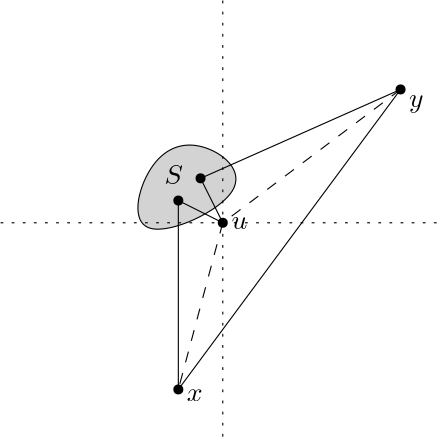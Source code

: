 <?xml version="1.0"?>
<!DOCTYPE ipe SYSTEM "ipe.dtd">
<ipe version="70206" creator="Ipe 7.2.7">
<info created="D:20170913165143" modified="D:20170914111211"/>
<ipestyle name="basic">
<symbol name="arrow/arc(spx)">
<path stroke="sym-stroke" fill="sym-stroke" pen="sym-pen">
0 0 m
-1 0.333 l
-1 -0.333 l
h
</path>
</symbol>
<symbol name="arrow/farc(spx)">
<path stroke="sym-stroke" fill="white" pen="sym-pen">
0 0 m
-1 0.333 l
-1 -0.333 l
h
</path>
</symbol>
<symbol name="arrow/ptarc(spx)">
<path stroke="sym-stroke" fill="sym-stroke" pen="sym-pen">
0 0 m
-1 0.333 l
-0.8 0 l
-1 -0.333 l
h
</path>
</symbol>
<symbol name="arrow/fptarc(spx)">
<path stroke="sym-stroke" fill="white" pen="sym-pen">
0 0 m
-1 0.333 l
-0.8 0 l
-1 -0.333 l
h
</path>
</symbol>
<symbol name="mark/circle(sx)" transformations="translations">
<path fill="sym-stroke">
0.6 0 0 0.6 0 0 e
0.4 0 0 0.4 0 0 e
</path>
</symbol>
<symbol name="mark/disk(sx)" transformations="translations">
<path fill="sym-stroke">
0.6 0 0 0.6 0 0 e
</path>
</symbol>
<symbol name="mark/fdisk(sfx)" transformations="translations">
<group>
<path fill="sym-fill">
0.5 0 0 0.5 0 0 e
</path>
<path fill="sym-stroke" fillrule="eofill">
0.6 0 0 0.6 0 0 e
0.4 0 0 0.4 0 0 e
</path>
</group>
</symbol>
<symbol name="mark/box(sx)" transformations="translations">
<path fill="sym-stroke" fillrule="eofill">
-0.6 -0.6 m
0.6 -0.6 l
0.6 0.6 l
-0.6 0.6 l
h
-0.4 -0.4 m
0.4 -0.4 l
0.4 0.4 l
-0.4 0.4 l
h
</path>
</symbol>
<symbol name="mark/square(sx)" transformations="translations">
<path fill="sym-stroke">
-0.6 -0.6 m
0.6 -0.6 l
0.6 0.6 l
-0.6 0.6 l
h
</path>
</symbol>
<symbol name="mark/fsquare(sfx)" transformations="translations">
<group>
<path fill="sym-fill">
-0.5 -0.5 m
0.5 -0.5 l
0.5 0.5 l
-0.5 0.5 l
h
</path>
<path fill="sym-stroke" fillrule="eofill">
-0.6 -0.6 m
0.6 -0.6 l
0.6 0.6 l
-0.6 0.6 l
h
-0.4 -0.4 m
0.4 -0.4 l
0.4 0.4 l
-0.4 0.4 l
h
</path>
</group>
</symbol>
<symbol name="mark/cross(sx)" transformations="translations">
<group>
<path fill="sym-stroke">
-0.43 -0.57 m
0.57 0.43 l
0.43 0.57 l
-0.57 -0.43 l
h
</path>
<path fill="sym-stroke">
-0.43 0.57 m
0.57 -0.43 l
0.43 -0.57 l
-0.57 0.43 l
h
</path>
</group>
</symbol>
<symbol name="arrow/fnormal(spx)">
<path stroke="sym-stroke" fill="white" pen="sym-pen">
0 0 m
-1 0.333 l
-1 -0.333 l
h
</path>
</symbol>
<symbol name="arrow/pointed(spx)">
<path stroke="sym-stroke" fill="sym-stroke" pen="sym-pen">
0 0 m
-1 0.333 l
-0.8 0 l
-1 -0.333 l
h
</path>
</symbol>
<symbol name="arrow/fpointed(spx)">
<path stroke="sym-stroke" fill="white" pen="sym-pen">
0 0 m
-1 0.333 l
-0.8 0 l
-1 -0.333 l
h
</path>
</symbol>
<symbol name="arrow/linear(spx)">
<path stroke="sym-stroke" pen="sym-pen">
-1 0.333 m
0 0 l
-1 -0.333 l
</path>
</symbol>
<symbol name="arrow/fdouble(spx)">
<path stroke="sym-stroke" fill="white" pen="sym-pen">
0 0 m
-1 0.333 l
-1 -0.333 l
h
-1 0 m
-2 0.333 l
-2 -0.333 l
h
</path>
</symbol>
<symbol name="arrow/double(spx)">
<path stroke="sym-stroke" fill="sym-stroke" pen="sym-pen">
0 0 m
-1 0.333 l
-1 -0.333 l
h
-1 0 m
-2 0.333 l
-2 -0.333 l
h
</path>
</symbol>
<pen name="heavier" value="0.8"/>
<pen name="fat" value="1.2"/>
<pen name="ultrafat" value="2"/>
<symbolsize name="large" value="5"/>
<symbolsize name="small" value="2"/>
<symbolsize name="tiny" value="1.1"/>
<arrowsize name="large" value="10"/>
<arrowsize name="small" value="5"/>
<arrowsize name="tiny" value="3"/>
<color name="red" value="1 0 0"/>
<color name="green" value="0 1 0"/>
<color name="blue" value="0 0 1"/>
<color name="yellow" value="1 1 0"/>
<color name="orange" value="1 0.647 0"/>
<color name="gold" value="1 0.843 0"/>
<color name="purple" value="0.627 0.125 0.941"/>
<color name="gray" value="0.745"/>
<color name="brown" value="0.647 0.165 0.165"/>
<color name="navy" value="0 0 0.502"/>
<color name="pink" value="1 0.753 0.796"/>
<color name="seagreen" value="0.18 0.545 0.341"/>
<color name="turquoise" value="0.251 0.878 0.816"/>
<color name="violet" value="0.933 0.51 0.933"/>
<color name="darkblue" value="0 0 0.545"/>
<color name="darkcyan" value="0 0.545 0.545"/>
<color name="darkgray" value="0.663"/>
<color name="darkgreen" value="0 0.392 0"/>
<color name="darkmagenta" value="0.545 0 0.545"/>
<color name="darkorange" value="1 0.549 0"/>
<color name="darkred" value="0.545 0 0"/>
<color name="lightblue" value="0.678 0.847 0.902"/>
<color name="lightcyan" value="0.878 1 1"/>
<color name="lightgray" value="0.827"/>
<color name="lightgreen" value="0.565 0.933 0.565"/>
<color name="lightyellow" value="1 1 0.878"/>
<dashstyle name="dashed" value="[4] 0"/>
<dashstyle name="dotted" value="[1 3] 0"/>
<dashstyle name="dash dotted" value="[4 2 1 2] 0"/>
<dashstyle name="dash dot dotted" value="[4 2 1 2 1 2] 0"/>
<textsize name="large" value="\large"/>
<textsize name="Large" value="\Large"/>
<textsize name="LARGE" value="\LARGE"/>
<textsize name="huge" value="\huge"/>
<textsize name="Huge" value="\Huge"/>
<textsize name="small" value="\small"/>
<textsize name="footnote" value="\footnotesize"/>
<textsize name="tiny" value="\tiny"/>
<textstyle name="center" begin="\begin{center}" end="\end{center}"/>
<textstyle name="itemize" begin="\begin{itemize}" end="\end{itemize}"/>
<textstyle name="item" begin="\begin{itemize}\item{}" end="\end{itemize}"/>
<gridsize name="4 pts" value="4"/>
<gridsize name="8 pts (~3 mm)" value="8"/>
<gridsize name="16 pts (~6 mm)" value="16"/>
<gridsize name="32 pts (~12 mm)" value="32"/>
<gridsize name="10 pts (~3.5 mm)" value="10"/>
<gridsize name="20 pts (~7 mm)" value="20"/>
<gridsize name="14 pts (~5 mm)" value="14"/>
<gridsize name="28 pts (~10 mm)" value="28"/>
<gridsize name="56 pts (~20 mm)" value="56"/>
<anglesize name="90 deg" value="90"/>
<anglesize name="60 deg" value="60"/>
<anglesize name="45 deg" value="45"/>
<anglesize name="30 deg" value="30"/>
<anglesize name="22.5 deg" value="22.5"/>
<opacity name="10%" value="0.1"/>
<opacity name="30%" value="0.3"/>
<opacity name="50%" value="0.5"/>
<opacity name="75%" value="0.75"/>
<tiling name="falling" angle="-60" step="4" width="1"/>
<tiling name="rising" angle="30" step="4" width="1"/>
</ipestyle>
<page>
<layer name="axes"/>
<layer name="alpha"/>
<layer name="gamma"/>
<layer name="beta"/>
<layer name="delta"/>
<layer name="epsilon"/>
<layer name="zeta"/>
<layer name="eta"/>
<layer name="theta"/>
<layer name="iota"/>
<view layers="axes alpha" active="alpha"/>
<view layers="axes gamma beta" active="gamma"/>
<view layers="axes beta delta" active="delta"/>
<view layers="axes epsilon zeta iota" active="epsilon"/>
<view layers="axes epsilon eta iota" active="eta"/>
<view layers="axes epsilon theta" active="theta"/>
<path layer="alpha" stroke="black" fill="lightgray">
248 720
228 712
220 676
272 700 u
</path>
<path layer="axes" stroke="black" dash="dotted">
256 768 m
256 608 l
</path>
<use name="mark/disk(sx)" pos="256 688" size="normal" stroke="black"/>
<path stroke="black" dash="dotted">
176 688 m
336 688 l
</path>
<use layer="alpha" name="mark/disk(sx)" pos="320 736" size="normal" stroke="black"/>
<use matrix="1 0 0 1 -48 -12" name="mark/disk(sx)" pos="288 640" size="normal" stroke="black"/>
<text matrix="1 0 0 1 -61 4" transformations="translations" pos="304 624" stroke="black" type="label" width="5.694" height="4.289" depth="0" valign="top" style="math">x</text>
<text matrix="1 0 0 1 -13 -2" transformations="translations" pos="336 736" stroke="black" type="label" width="5.242" height="4.297" depth="1.93" valign="top" style="math">y</text>
<path stroke="black" dash="dashed">
256 688 m
240 628 l
</path>
<path stroke="black">
240 628 m
320 736 l
</path>
<path stroke="black" dash="dashed">
320 736 m
256 688 l
</path>
<text layer="axes" matrix="1 0 0 1 11 -10" transformations="translations" pos="248.153 695.765" stroke="black" type="label" width="5.703" height="4.289" depth="0" valign="bottom" style="math">u</text>
<use layer="alpha" name="mark/disk(sx)" pos="248 704" size="normal" stroke="black"/>
<use name="mark/disk(sx)" pos="240 696" size="normal" stroke="black"/>
<path stroke="black">
256 688 m
240 696 l
240 628 l
</path>
<path stroke="black">
256 688 m
248 704 l
320 736 l
</path>
<text matrix="1 0 0 1 -5 -2" transformations="translations" pos="240 704" stroke="black" type="label" width="6.683" height="6.808" depth="0" valign="baseline" style="math">S</text>
<use layer="beta" name="mark/disk(sx)" pos="284 752" size="normal" stroke="black"/>
<use name="mark/disk(sx)" pos="316 708" size="normal" stroke="black"/>
<path layer="gamma" stroke="black">
256 688 m
284 752 l
</path>
<path layer="beta" stroke="black" dash="dashed">
284 752 m
316 708 l
</path>
<path layer="gamma" stroke="black" dash="dashed">
256 688 m
316 708 l
</path>
<text layer="beta" matrix="1 0 0 1 0 -4" transformations="translations" pos="284 760" stroke="black" type="label" width="5.694" height="4.289" depth="0" halign="center" valign="baseline" style="math">x</text>
<text matrix="1 0 0 1 -7 8" transformations="translations" pos="328 700" stroke="black" type="label" width="5.242" height="4.297" depth="1.93" valign="center" style="math">y</text>
<path layer="gamma" stroke="black">
256 688 m
264 680 l
316 708 l
</path>
<use name="mark/disk(sx)" pos="264 680" size="normal" stroke="black"/>
<use matrix="1 0 0 1 16 24" name="mark/disk(sx)" pos="248 696" size="normal" stroke="black"/>
<path stroke="black">
256 688 m
264 720 l
284 752 l
</path>
<text matrix="1 0 0 1 2 -7" transformations="translations" pos="260 728" stroke="black" type="label" width="11.125" height="6.812" depth="1.49" halign="right" valign="baseline" style="math">S_x</text>
<text matrix="1 0 0 1 0 9" transformations="translations" pos="264 668" stroke="black" type="label" width="10.898" height="6.808" depth="2.85" halign="center" valign="top" style="math">S_y</text>
<use layer="delta" name="mark/disk(sx)" pos="240 680" size="normal" stroke="black"/>
<use name="mark/disk(sx)" pos="248 672" size="normal" stroke="black"/>
<path stroke="black">
256 688 m
240 680 l
284 752 l
</path>
<path stroke="black">
256 688 m
248 672 l
316 708 l
</path>
<text matrix="1 0 0 1 4 4" transformations="translations" pos="240 672" stroke="black" type="label" width="6.683" height="6.808" depth="0" halign="right" valign="top" style="math">S</text>
<use layer="epsilon" name="mark/disk(sx)" pos="296 732" size="normal" stroke="black"/>
<use name="mark/disk(sx)" pos="312 648" size="normal" stroke="black"/>
<path layer="iota" stroke="black">
256 688 m
296 732 l
</path>
<path layer="epsilon" stroke="black" dash="dashed">
296 732 m
312 648 l
</path>
<text matrix="1 0 0 1 -1 -2" transformations="translations" pos="300 736" stroke="black" type="label" width="5.694" height="4.289" depth="0" valign="baseline" style="math">x</text>
<text matrix="1 0 0 1 -5 6" transformations="translations" pos="320 640" stroke="black" type="label" width="5.242" height="4.297" depth="1.93" valign="top" style="math">y</text>
<use layer="iota" name="mark/disk(sx)" pos="272 716" size="normal" stroke="black"/>
<path stroke="black">
256 688 m
272 716 l
296 732 l
</path>
<text matrix="1 0 0 1 3 -5" transformations="translations" pos="268 724" stroke="black" type="label" width="11.125" height="6.812" depth="1.49" halign="right" valign="baseline" style="math">S_x</text>
<path layer="zeta" stroke="black">
256 688 m
240 692 l
312 648 l
</path>
<use name="mark/disk(sx)" pos="240 692" size="normal" stroke="black"/>
<text matrix="1 0 0 1 2 -3" transformations="translations" pos="236 700" stroke="black" type="label" width="10.898" height="6.808" depth="2.85" halign="right" valign="baseline" style="math">S_y</text>
<path layer="eta" stroke="black">
256 688 m
312 648 l
</path>
<use name="mark/disk(sx)" pos="272 664" size="normal" stroke="black"/>
<path stroke="black">
256 688 m
272 664 l
312 648 l
</path>
<text transformations="translations" pos="268 652" stroke="black" type="label" width="10.898" height="6.808" depth="2.85" valign="baseline" style="math">S_y</text>
<path layer="theta" stroke="black">
256 688 m
244 696 l
296 732 l
</path>
<path stroke="black">
256 688 m
240 692 l
312 648 l
</path>
</page>
</ipe>
